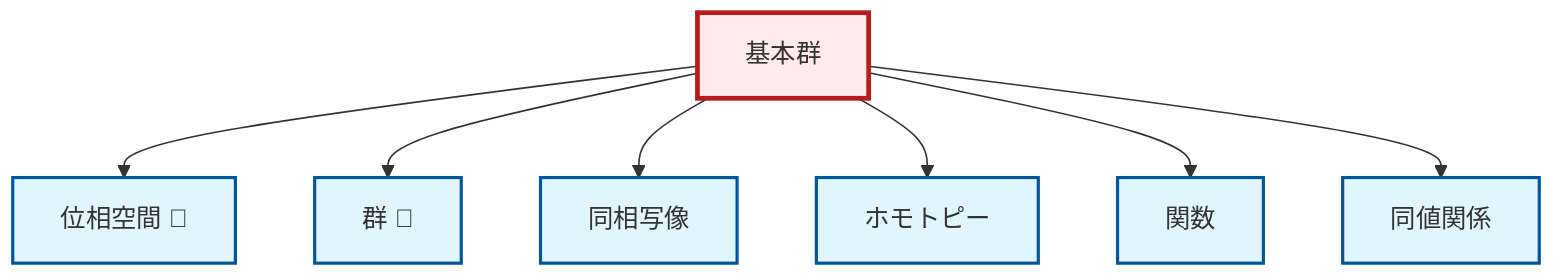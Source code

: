 graph TD
    classDef definition fill:#e1f5fe,stroke:#01579b,stroke-width:2px
    classDef theorem fill:#f3e5f5,stroke:#4a148c,stroke-width:2px
    classDef axiom fill:#fff3e0,stroke:#e65100,stroke-width:2px
    classDef example fill:#e8f5e9,stroke:#1b5e20,stroke-width:2px
    classDef current fill:#ffebee,stroke:#b71c1c,stroke-width:3px
    def-homotopy["ホモトピー"]:::definition
    def-group["群 📝"]:::definition
    def-homeomorphism["同相写像"]:::definition
    def-equivalence-relation["同値関係"]:::definition
    def-fundamental-group["基本群"]:::definition
    def-function["関数"]:::definition
    def-topological-space["位相空間 📝"]:::definition
    def-fundamental-group --> def-topological-space
    def-fundamental-group --> def-group
    def-fundamental-group --> def-homeomorphism
    def-fundamental-group --> def-homotopy
    def-fundamental-group --> def-function
    def-fundamental-group --> def-equivalence-relation
    class def-fundamental-group current